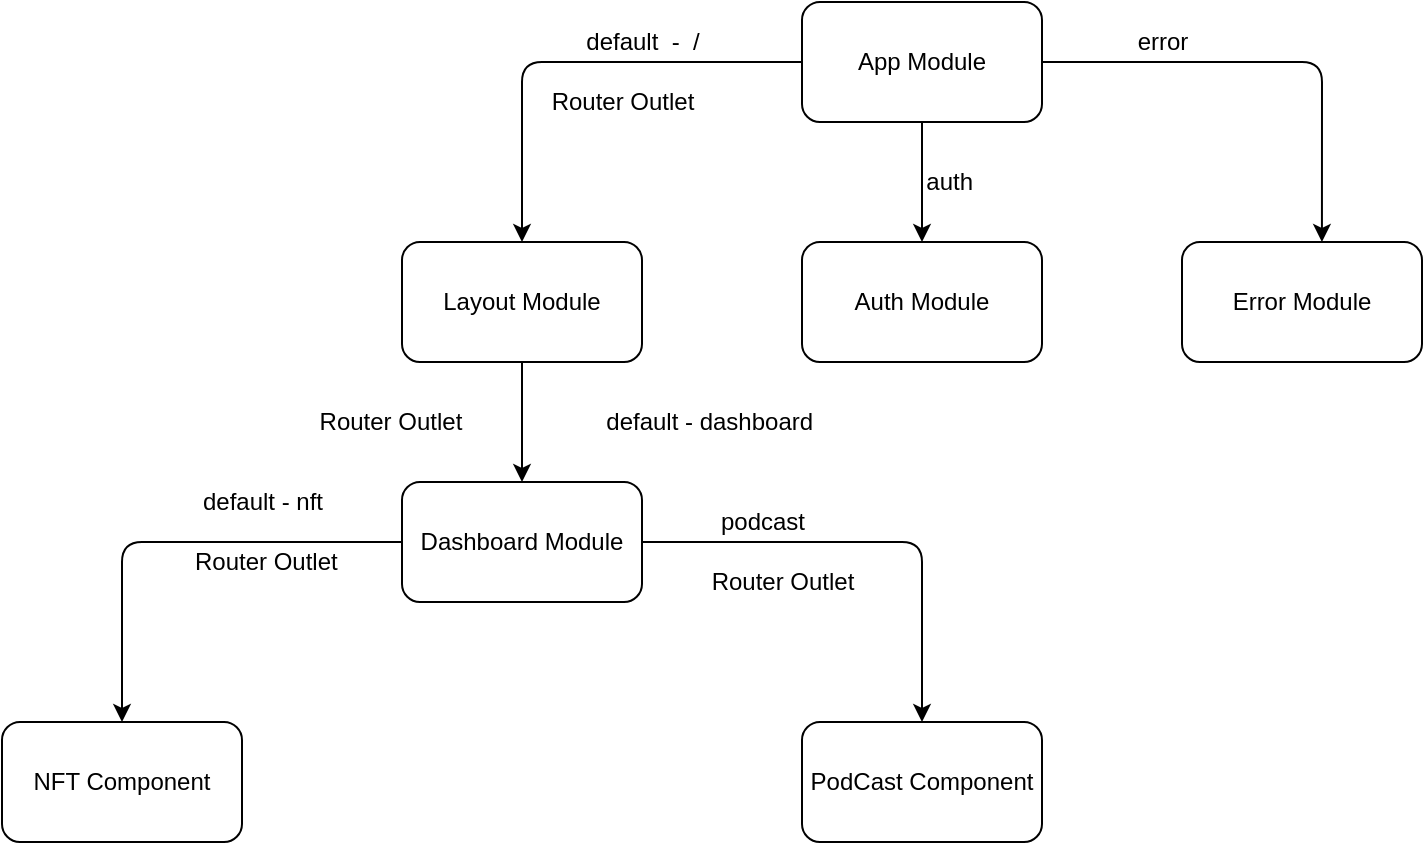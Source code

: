 <mxfile>
    <diagram id="jMxXZ2ZyefAJfSBAsyZY" name="Page-1">
        <mxGraphModel dx="1236" dy="950" grid="1" gridSize="10" guides="1" tooltips="1" connect="1" arrows="1" fold="1" page="1" pageScale="1" pageWidth="850" pageHeight="1100" math="0" shadow="0">
            <root>
                <mxCell id="0"/>
                <mxCell id="1" parent="0"/>
                <mxCell id="2" value="App Module" style="rounded=1;whiteSpace=wrap;html=1;" vertex="1" parent="1">
                    <mxGeometry x="480" y="60" width="120" height="60" as="geometry"/>
                </mxCell>
                <mxCell id="3" value="Layout Module" style="rounded=1;whiteSpace=wrap;html=1;" vertex="1" parent="1">
                    <mxGeometry x="280" y="180" width="120" height="60" as="geometry"/>
                </mxCell>
                <mxCell id="4" value="Auth Module" style="rounded=1;whiteSpace=wrap;html=1;" vertex="1" parent="1">
                    <mxGeometry x="480" y="180" width="120" height="60" as="geometry"/>
                </mxCell>
                <mxCell id="5" value="Error Module" style="rounded=1;whiteSpace=wrap;html=1;" vertex="1" parent="1">
                    <mxGeometry x="670" y="180" width="120" height="60" as="geometry"/>
                </mxCell>
                <mxCell id="6" value="Dashboard Module" style="rounded=1;whiteSpace=wrap;html=1;" vertex="1" parent="1">
                    <mxGeometry x="280" y="300" width="120" height="60" as="geometry"/>
                </mxCell>
                <mxCell id="7" value="NFT Component" style="rounded=1;whiteSpace=wrap;html=1;" vertex="1" parent="1">
                    <mxGeometry x="80" y="420" width="120" height="60" as="geometry"/>
                </mxCell>
                <mxCell id="8" value="PodCast Component" style="rounded=1;whiteSpace=wrap;html=1;" vertex="1" parent="1">
                    <mxGeometry x="480" y="420" width="120" height="60" as="geometry"/>
                </mxCell>
                <mxCell id="9" value="" style="endArrow=classic;html=1;exitX=0.5;exitY=1;exitDx=0;exitDy=0;entryX=0.5;entryY=0;entryDx=0;entryDy=0;" edge="1" parent="1" source="2" target="4">
                    <mxGeometry width="50" height="50" relative="1" as="geometry">
                        <mxPoint x="500" y="250" as="sourcePoint"/>
                        <mxPoint x="550" y="200" as="targetPoint"/>
                    </mxGeometry>
                </mxCell>
                <mxCell id="10" value="" style="endArrow=classic;html=1;entryX=0.583;entryY=0;entryDx=0;entryDy=0;entryPerimeter=0;exitX=1;exitY=0.5;exitDx=0;exitDy=0;" edge="1" parent="1" source="2" target="5">
                    <mxGeometry width="50" height="50" relative="1" as="geometry">
                        <mxPoint x="570" y="150" as="sourcePoint"/>
                        <mxPoint x="740" y="100" as="targetPoint"/>
                        <Array as="points">
                            <mxPoint x="740" y="90"/>
                        </Array>
                    </mxGeometry>
                </mxCell>
                <mxCell id="11" value="" style="endArrow=classic;html=1;exitX=0;exitY=0.5;exitDx=0;exitDy=0;entryX=0.5;entryY=0;entryDx=0;entryDy=0;" edge="1" parent="1" source="2" target="3">
                    <mxGeometry width="50" height="50" relative="1" as="geometry">
                        <mxPoint x="350" y="190" as="sourcePoint"/>
                        <mxPoint x="400" y="140" as="targetPoint"/>
                        <Array as="points">
                            <mxPoint x="340" y="90"/>
                        </Array>
                    </mxGeometry>
                </mxCell>
                <mxCell id="12" value="" style="endArrow=classic;html=1;entryX=0.5;entryY=0;entryDx=0;entryDy=0;exitX=0.5;exitY=1;exitDx=0;exitDy=0;" edge="1" parent="1" source="3" target="6">
                    <mxGeometry width="50" height="50" relative="1" as="geometry">
                        <mxPoint x="410" y="190" as="sourcePoint"/>
                        <mxPoint x="460" y="140" as="targetPoint"/>
                    </mxGeometry>
                </mxCell>
                <mxCell id="13" value="" style="endArrow=classic;html=1;entryX=0.5;entryY=0;entryDx=0;entryDy=0;exitX=0;exitY=0.5;exitDx=0;exitDy=0;" edge="1" parent="1" source="6" target="7">
                    <mxGeometry width="50" height="50" relative="1" as="geometry">
                        <mxPoint x="400" y="170" as="sourcePoint"/>
                        <mxPoint x="450" y="120" as="targetPoint"/>
                        <Array as="points">
                            <mxPoint x="140" y="330"/>
                        </Array>
                    </mxGeometry>
                </mxCell>
                <mxCell id="14" value="" style="endArrow=classic;html=1;entryX=0.5;entryY=0;entryDx=0;entryDy=0;exitX=1;exitY=0.5;exitDx=0;exitDy=0;" edge="1" parent="1" source="6" target="8">
                    <mxGeometry width="50" height="50" relative="1" as="geometry">
                        <mxPoint x="400" y="170" as="sourcePoint"/>
                        <mxPoint x="450" y="120" as="targetPoint"/>
                        <Array as="points">
                            <mxPoint x="540" y="330"/>
                        </Array>
                    </mxGeometry>
                </mxCell>
                <mxCell id="15" value="default - nft" style="text;html=1;align=center;verticalAlign=middle;resizable=0;points=[];autosize=1;strokeColor=none;fillColor=none;" vertex="1" parent="1">
                    <mxGeometry x="170" y="295" width="80" height="30" as="geometry"/>
                </mxCell>
                <mxCell id="16" value="&amp;nbsp; &amp;nbsp; &amp;nbsp; &amp;nbsp; &amp;nbsp; &amp;nbsp; &amp;nbsp;Router Outlet" style="text;html=1;align=center;verticalAlign=middle;resizable=0;points=[];autosize=1;strokeColor=none;fillColor=none;" vertex="1" parent="1">
                    <mxGeometry x="120" y="325" width="140" height="30" as="geometry"/>
                </mxCell>
                <mxCell id="17" value="podcast" style="text;html=1;align=center;verticalAlign=middle;resizable=0;points=[];autosize=1;strokeColor=none;fillColor=none;" vertex="1" parent="1">
                    <mxGeometry x="425" y="305" width="70" height="30" as="geometry"/>
                </mxCell>
                <mxCell id="18" value="Router Outlet" style="text;html=1;align=center;verticalAlign=middle;resizable=0;points=[];autosize=1;strokeColor=none;fillColor=none;" vertex="1" parent="1">
                    <mxGeometry x="425" y="335" width="90" height="30" as="geometry"/>
                </mxCell>
                <mxCell id="19" value="&amp;nbsp; &amp;nbsp; &amp;nbsp;Router Outlet&amp;nbsp; &amp;nbsp;&lt;span style=&quot;white-space: pre;&quot;&gt;&#9;&lt;/span&gt;&lt;span style=&quot;white-space: pre;&quot;&gt;&#9;&lt;/span&gt;&lt;span style=&quot;white-space: pre;&quot;&gt;&#9;&lt;/span&gt;default - dashboard&amp;nbsp; &amp;nbsp; &amp;nbsp; &amp;nbsp; &amp;nbsp;&amp;nbsp;" style="text;html=1;align=center;verticalAlign=middle;resizable=0;points=[];autosize=1;strokeColor=none;fillColor=none;" vertex="1" parent="1">
                    <mxGeometry x="210" y="255" width="320" height="30" as="geometry"/>
                </mxCell>
                <mxCell id="21" value="default&amp;nbsp; -&amp;nbsp; /" style="text;html=1;align=center;verticalAlign=middle;resizable=0;points=[];autosize=1;strokeColor=none;fillColor=none;" vertex="1" parent="1">
                    <mxGeometry x="360" y="65" width="80" height="30" as="geometry"/>
                </mxCell>
                <mxCell id="22" value="Router Outlet" style="text;html=1;align=center;verticalAlign=middle;resizable=0;points=[];autosize=1;strokeColor=none;fillColor=none;" vertex="1" parent="1">
                    <mxGeometry x="345" y="95" width="90" height="30" as="geometry"/>
                </mxCell>
                <mxCell id="23" value="&amp;nbsp; auth" style="text;html=1;align=center;verticalAlign=middle;resizable=0;points=[];autosize=1;strokeColor=none;fillColor=none;" vertex="1" parent="1">
                    <mxGeometry x="525" y="135" width="50" height="30" as="geometry"/>
                </mxCell>
                <mxCell id="24" value="error" style="text;html=1;align=center;verticalAlign=middle;resizable=0;points=[];autosize=1;strokeColor=none;fillColor=none;" vertex="1" parent="1">
                    <mxGeometry x="635" y="65" width="50" height="30" as="geometry"/>
                </mxCell>
            </root>
        </mxGraphModel>
    </diagram>
</mxfile>